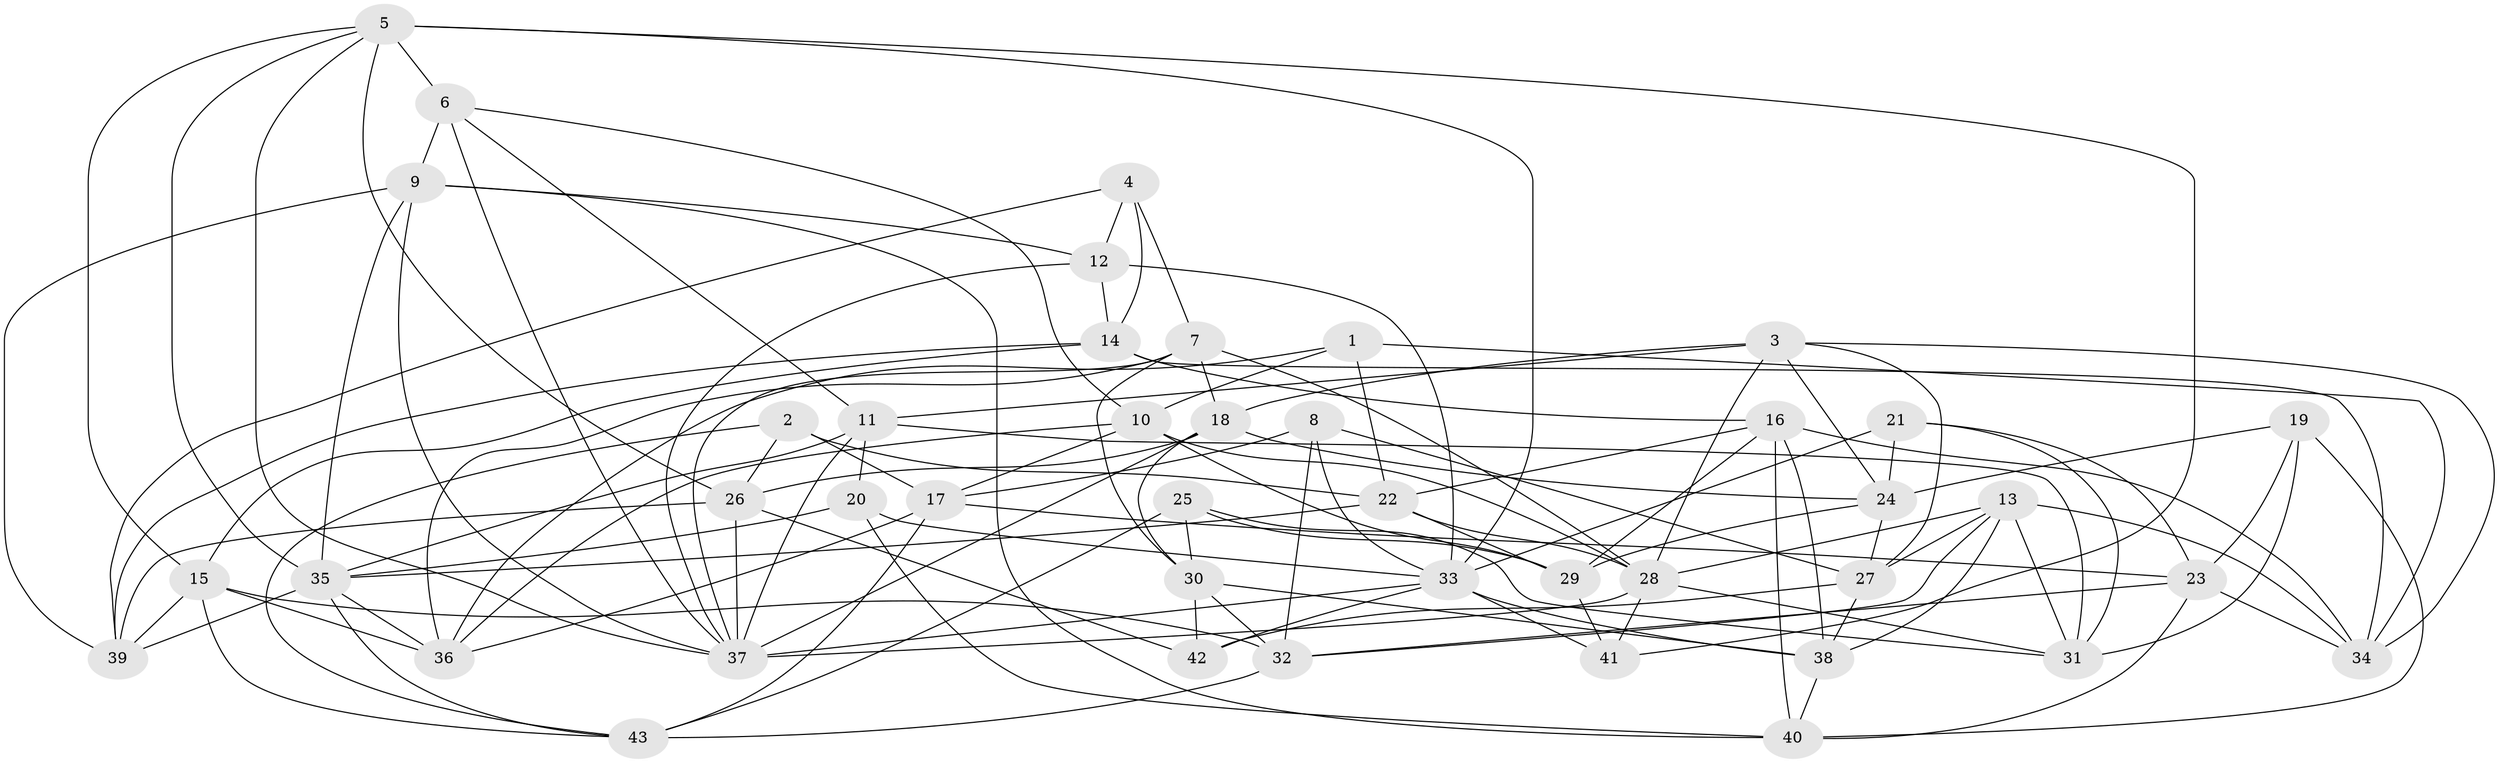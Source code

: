 // original degree distribution, {4: 1.0}
// Generated by graph-tools (version 1.1) at 2025/50/03/09/25 03:50:52]
// undirected, 43 vertices, 124 edges
graph export_dot {
graph [start="1"]
  node [color=gray90,style=filled];
  1;
  2;
  3;
  4;
  5;
  6;
  7;
  8;
  9;
  10;
  11;
  12;
  13;
  14;
  15;
  16;
  17;
  18;
  19;
  20;
  21;
  22;
  23;
  24;
  25;
  26;
  27;
  28;
  29;
  30;
  31;
  32;
  33;
  34;
  35;
  36;
  37;
  38;
  39;
  40;
  41;
  42;
  43;
  1 -- 10 [weight=1.0];
  1 -- 22 [weight=1.0];
  1 -- 34 [weight=1.0];
  1 -- 36 [weight=1.0];
  2 -- 17 [weight=1.0];
  2 -- 22 [weight=1.0];
  2 -- 26 [weight=1.0];
  2 -- 43 [weight=1.0];
  3 -- 11 [weight=1.0];
  3 -- 18 [weight=1.0];
  3 -- 24 [weight=1.0];
  3 -- 27 [weight=1.0];
  3 -- 28 [weight=1.0];
  3 -- 34 [weight=1.0];
  4 -- 7 [weight=1.0];
  4 -- 12 [weight=1.0];
  4 -- 14 [weight=1.0];
  4 -- 39 [weight=1.0];
  5 -- 6 [weight=2.0];
  5 -- 15 [weight=1.0];
  5 -- 26 [weight=1.0];
  5 -- 33 [weight=1.0];
  5 -- 35 [weight=1.0];
  5 -- 37 [weight=1.0];
  5 -- 41 [weight=1.0];
  6 -- 9 [weight=1.0];
  6 -- 10 [weight=1.0];
  6 -- 11 [weight=1.0];
  6 -- 37 [weight=1.0];
  7 -- 18 [weight=1.0];
  7 -- 28 [weight=1.0];
  7 -- 30 [weight=1.0];
  7 -- 36 [weight=1.0];
  7 -- 37 [weight=1.0];
  8 -- 17 [weight=1.0];
  8 -- 27 [weight=1.0];
  8 -- 32 [weight=1.0];
  8 -- 33 [weight=1.0];
  9 -- 12 [weight=1.0];
  9 -- 35 [weight=1.0];
  9 -- 37 [weight=1.0];
  9 -- 39 [weight=1.0];
  9 -- 40 [weight=1.0];
  10 -- 17 [weight=1.0];
  10 -- 28 [weight=1.0];
  10 -- 29 [weight=1.0];
  10 -- 36 [weight=1.0];
  11 -- 20 [weight=1.0];
  11 -- 31 [weight=1.0];
  11 -- 35 [weight=1.0];
  11 -- 37 [weight=1.0];
  12 -- 14 [weight=1.0];
  12 -- 33 [weight=2.0];
  12 -- 37 [weight=1.0];
  13 -- 27 [weight=1.0];
  13 -- 28 [weight=1.0];
  13 -- 31 [weight=1.0];
  13 -- 32 [weight=1.0];
  13 -- 34 [weight=1.0];
  13 -- 38 [weight=1.0];
  14 -- 15 [weight=1.0];
  14 -- 16 [weight=1.0];
  14 -- 34 [weight=1.0];
  14 -- 39 [weight=1.0];
  15 -- 32 [weight=1.0];
  15 -- 36 [weight=1.0];
  15 -- 39 [weight=1.0];
  15 -- 43 [weight=1.0];
  16 -- 22 [weight=1.0];
  16 -- 29 [weight=1.0];
  16 -- 34 [weight=1.0];
  16 -- 38 [weight=1.0];
  16 -- 40 [weight=1.0];
  17 -- 23 [weight=1.0];
  17 -- 36 [weight=1.0];
  17 -- 43 [weight=1.0];
  18 -- 24 [weight=1.0];
  18 -- 26 [weight=1.0];
  18 -- 30 [weight=1.0];
  18 -- 37 [weight=1.0];
  19 -- 23 [weight=1.0];
  19 -- 24 [weight=1.0];
  19 -- 31 [weight=1.0];
  19 -- 40 [weight=1.0];
  20 -- 33 [weight=1.0];
  20 -- 35 [weight=1.0];
  20 -- 40 [weight=1.0];
  21 -- 23 [weight=1.0];
  21 -- 24 [weight=1.0];
  21 -- 31 [weight=1.0];
  21 -- 33 [weight=1.0];
  22 -- 28 [weight=1.0];
  22 -- 29 [weight=1.0];
  22 -- 35 [weight=1.0];
  23 -- 32 [weight=1.0];
  23 -- 34 [weight=1.0];
  23 -- 40 [weight=1.0];
  24 -- 27 [weight=1.0];
  24 -- 29 [weight=1.0];
  25 -- 29 [weight=1.0];
  25 -- 30 [weight=1.0];
  25 -- 31 [weight=1.0];
  25 -- 43 [weight=1.0];
  26 -- 37 [weight=1.0];
  26 -- 39 [weight=1.0];
  26 -- 42 [weight=1.0];
  27 -- 38 [weight=1.0];
  27 -- 42 [weight=1.0];
  28 -- 31 [weight=1.0];
  28 -- 37 [weight=1.0];
  28 -- 41 [weight=1.0];
  29 -- 41 [weight=1.0];
  30 -- 32 [weight=1.0];
  30 -- 38 [weight=1.0];
  30 -- 42 [weight=1.0];
  32 -- 43 [weight=1.0];
  33 -- 37 [weight=1.0];
  33 -- 38 [weight=1.0];
  33 -- 41 [weight=1.0];
  33 -- 42 [weight=1.0];
  35 -- 36 [weight=1.0];
  35 -- 39 [weight=1.0];
  35 -- 43 [weight=1.0];
  38 -- 40 [weight=1.0];
}
